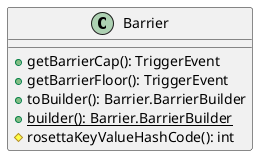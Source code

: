 @startuml

    class Barrier [[Barrier.html]] {
        +getBarrierCap(): TriggerEvent
        +getBarrierFloor(): TriggerEvent
        +toBuilder(): Barrier.BarrierBuilder
        {static} +builder(): Barrier.BarrierBuilder
        #rosettaKeyValueHashCode(): int
    }

@enduml
